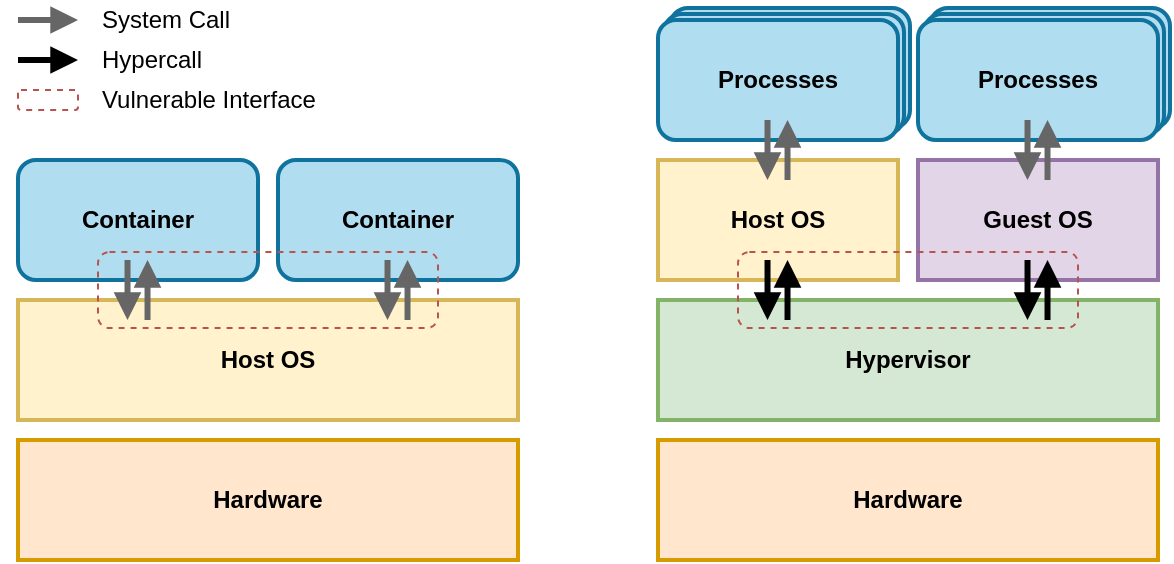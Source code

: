 <mxfile version="14.6.13" type="device"><diagram id="fEvu6F5P7jHHLodgAEn2" name="Page-1"><mxGraphModel dx="1585" dy="896" grid="1" gridSize="10" guides="1" tooltips="1" connect="1" arrows="1" fold="1" page="1" pageScale="1" pageWidth="850" pageHeight="1100" math="0" shadow="0"><root><mxCell id="0"/><mxCell id="1" parent="0"/><mxCell id="-LvvsfskL2CYFqQ-UWIk-43" value="Processes" style="rounded=1;whiteSpace=wrap;html=1;fillColor=#b1ddf0;strokeColor=#10739e;fontStyle=1;strokeWidth=2;" vertex="1" parent="1"><mxGeometry x="446" y="44" width="120" height="60" as="geometry"/></mxCell><mxCell id="-LvvsfskL2CYFqQ-UWIk-42" value="Processes" style="rounded=1;whiteSpace=wrap;html=1;fillColor=#b1ddf0;strokeColor=#10739e;fontStyle=1;strokeWidth=2;" vertex="1" parent="1"><mxGeometry x="443" y="47" width="120" height="60" as="geometry"/></mxCell><mxCell id="-LvvsfskL2CYFqQ-UWIk-1" value="Container" style="rounded=1;whiteSpace=wrap;html=1;fillColor=#b1ddf0;strokeColor=#10739e;fontStyle=1;strokeWidth=2;" vertex="1" parent="1"><mxGeometry x="120" y="120" width="120" height="60" as="geometry"/></mxCell><mxCell id="-LvvsfskL2CYFqQ-UWIk-2" value="Host OS" style="rounded=0;whiteSpace=wrap;html=1;fillColor=#fff2cc;strokeColor=#d6b656;strokeWidth=2;fontStyle=1" vertex="1" parent="1"><mxGeometry x="120" y="190" width="250" height="60" as="geometry"/></mxCell><mxCell id="-LvvsfskL2CYFqQ-UWIk-3" value="Container" style="rounded=1;whiteSpace=wrap;html=1;fillColor=#b1ddf0;strokeColor=#10739e;fontStyle=1;strokeWidth=2;" vertex="1" parent="1"><mxGeometry x="250" y="120" width="120" height="60" as="geometry"/></mxCell><mxCell id="-LvvsfskL2CYFqQ-UWIk-4" value="Host OS" style="rounded=0;whiteSpace=wrap;html=1;fontFamily=Helvetica;fontSize=12;fontColor=#000000;align=center;strokeColor=#d6b656;strokeWidth=2;fillColor=#fff2cc;fontStyle=1" vertex="1" parent="1"><mxGeometry x="440" y="120" width="120" height="60" as="geometry"/></mxCell><mxCell id="-LvvsfskL2CYFqQ-UWIk-5" value="Hypervisor" style="rounded=0;whiteSpace=wrap;html=1;fillColor=#d5e8d4;strokeColor=#82b366;strokeWidth=2;fontStyle=1" vertex="1" parent="1"><mxGeometry x="440" y="190" width="250" height="60" as="geometry"/></mxCell><mxCell id="-LvvsfskL2CYFqQ-UWIk-6" value="Guest OS" style="rounded=0;whiteSpace=wrap;html=1;fontFamily=Helvetica;fontSize=12;fontColor=#000000;align=center;strokeColor=#9673a6;strokeWidth=2;fillColor=#e1d5e7;fontStyle=1" vertex="1" parent="1"><mxGeometry x="570" y="120" width="120" height="60" as="geometry"/></mxCell><mxCell id="-LvvsfskL2CYFqQ-UWIk-7" value="Processes" style="rounded=1;whiteSpace=wrap;html=1;fillColor=#b1ddf0;strokeColor=#10739e;fontStyle=1;strokeWidth=2;" vertex="1" parent="1"><mxGeometry x="440" y="50" width="120" height="60" as="geometry"/></mxCell><mxCell id="-LvvsfskL2CYFqQ-UWIk-12" value="" style="endArrow=block;html=1;strokeWidth=3;fillColor=#f5f5f5;strokeColor=#666666;endFill=1;" edge="1" parent="1"><mxGeometry width="50" height="50" relative="1" as="geometry"><mxPoint x="174.76" y="170" as="sourcePoint"/><mxPoint x="174.76" y="200" as="targetPoint"/></mxGeometry></mxCell><mxCell id="-LvvsfskL2CYFqQ-UWIk-13" value="" style="endArrow=none;html=1;startArrow=block;startFill=1;endFill=0;strokeWidth=3;fillColor=#f5f5f5;strokeColor=#666666;" edge="1" parent="1"><mxGeometry width="50" height="50" relative="1" as="geometry"><mxPoint x="184.76" y="170" as="sourcePoint"/><mxPoint x="184.76" y="200" as="targetPoint"/></mxGeometry></mxCell><mxCell id="-LvvsfskL2CYFqQ-UWIk-16" value="" style="endArrow=block;html=1;strokeWidth=3;fillColor=#f5f5f5;strokeColor=#666666;endFill=1;" edge="1" parent="1"><mxGeometry width="50" height="50" relative="1" as="geometry"><mxPoint x="304.76" y="170" as="sourcePoint"/><mxPoint x="304.76" y="200" as="targetPoint"/></mxGeometry></mxCell><mxCell id="-LvvsfskL2CYFqQ-UWIk-17" value="" style="endArrow=none;html=1;startArrow=block;startFill=1;endFill=0;strokeWidth=3;fillColor=#f5f5f5;strokeColor=#666666;" edge="1" parent="1"><mxGeometry width="50" height="50" relative="1" as="geometry"><mxPoint x="314.76" y="170" as="sourcePoint"/><mxPoint x="314.76" y="200" as="targetPoint"/></mxGeometry></mxCell><mxCell id="-LvvsfskL2CYFqQ-UWIk-18" value="" style="endArrow=block;html=1;strokeWidth=3;endFill=1;" edge="1" parent="1"><mxGeometry width="50" height="50" relative="1" as="geometry"><mxPoint x="494.76" y="170" as="sourcePoint"/><mxPoint x="494.76" y="200" as="targetPoint"/></mxGeometry></mxCell><mxCell id="-LvvsfskL2CYFqQ-UWIk-19" value="" style="endArrow=none;html=1;startArrow=block;startFill=1;endFill=0;strokeWidth=3;" edge="1" parent="1"><mxGeometry width="50" height="50" relative="1" as="geometry"><mxPoint x="504.76" y="170" as="sourcePoint"/><mxPoint x="504.76" y="200" as="targetPoint"/></mxGeometry></mxCell><mxCell id="-LvvsfskL2CYFqQ-UWIk-20" value="" style="endArrow=block;html=1;strokeWidth=3;endFill=1;" edge="1" parent="1"><mxGeometry width="50" height="50" relative="1" as="geometry"><mxPoint x="624.76" y="170" as="sourcePoint"/><mxPoint x="624.76" y="200" as="targetPoint"/></mxGeometry></mxCell><mxCell id="-LvvsfskL2CYFqQ-UWIk-21" value="" style="endArrow=none;html=1;startArrow=block;startFill=1;endFill=0;strokeWidth=3;" edge="1" parent="1"><mxGeometry width="50" height="50" relative="1" as="geometry"><mxPoint x="634.76" y="170" as="sourcePoint"/><mxPoint x="634.76" y="200" as="targetPoint"/></mxGeometry></mxCell><mxCell id="-LvvsfskL2CYFqQ-UWIk-24" value="" style="endArrow=block;html=1;strokeWidth=3;fillColor=#f5f5f5;strokeColor=#666666;endFill=1;" edge="1" parent="1"><mxGeometry width="50" height="50" relative="1" as="geometry"><mxPoint x="494.76" y="100.0" as="sourcePoint"/><mxPoint x="494.76" y="130" as="targetPoint"/></mxGeometry></mxCell><mxCell id="-LvvsfskL2CYFqQ-UWIk-25" value="" style="endArrow=none;html=1;startArrow=block;startFill=1;endFill=0;strokeWidth=3;fillColor=#f5f5f5;strokeColor=#666666;" edge="1" parent="1"><mxGeometry width="50" height="50" relative="1" as="geometry"><mxPoint x="504.76" y="100.0" as="sourcePoint"/><mxPoint x="504.76" y="130" as="targetPoint"/></mxGeometry></mxCell><mxCell id="-LvvsfskL2CYFqQ-UWIk-26" value="Hardware" style="rounded=0;whiteSpace=wrap;html=1;fillColor=#ffe6cc;strokeColor=#d79b00;strokeWidth=2;fontStyle=1" vertex="1" parent="1"><mxGeometry x="120" y="260" width="250" height="60" as="geometry"/></mxCell><mxCell id="-LvvsfskL2CYFqQ-UWIk-27" value="Hardware" style="rounded=0;whiteSpace=wrap;html=1;fillColor=#ffe6cc;strokeColor=#d79b00;strokeWidth=2;fontStyle=1" vertex="1" parent="1"><mxGeometry x="440" y="260" width="250" height="60" as="geometry"/></mxCell><mxCell id="-LvvsfskL2CYFqQ-UWIk-28" value="" style="rounded=1;whiteSpace=wrap;html=1;strokeWidth=1;dashed=1;strokeColor=#b85450;fillColor=none;" vertex="1" parent="1"><mxGeometry x="160" y="166" width="170" height="38" as="geometry"/></mxCell><mxCell id="-LvvsfskL2CYFqQ-UWIk-32" value="" style="endArrow=block;html=1;strokeWidth=3;fillColor=#f5f5f5;strokeColor=#666666;endFill=1;" edge="1" parent="1"><mxGeometry width="50" height="50" relative="1" as="geometry"><mxPoint x="120.0" y="50.0" as="sourcePoint"/><mxPoint x="150" y="50" as="targetPoint"/></mxGeometry></mxCell><mxCell id="-LvvsfskL2CYFqQ-UWIk-33" value="" style="endArrow=block;html=1;strokeWidth=3;endFill=1;" edge="1" parent="1"><mxGeometry width="50" height="50" relative="1" as="geometry"><mxPoint x="120.0" y="70" as="sourcePoint"/><mxPoint x="150" y="70" as="targetPoint"/></mxGeometry></mxCell><mxCell id="-LvvsfskL2CYFqQ-UWIk-35" value="System Call" style="text;html=1;align=left;verticalAlign=middle;resizable=0;points=[];autosize=1;strokeColor=none;" vertex="1" parent="1"><mxGeometry x="160" y="40" width="80" height="20" as="geometry"/></mxCell><mxCell id="-LvvsfskL2CYFqQ-UWIk-36" value="Hypercall" style="text;html=1;align=left;verticalAlign=middle;resizable=0;points=[];autosize=1;strokeColor=none;" vertex="1" parent="1"><mxGeometry x="160" y="60" width="70" height="20" as="geometry"/></mxCell><mxCell id="-LvvsfskL2CYFqQ-UWIk-37" value="Vulnerable Interface" style="text;html=1;align=left;verticalAlign=middle;resizable=0;points=[];autosize=1;strokeColor=none;" vertex="1" parent="1"><mxGeometry x="160" y="80" width="120" height="20" as="geometry"/></mxCell><mxCell id="-LvvsfskL2CYFqQ-UWIk-39" value="" style="rounded=1;whiteSpace=wrap;html=1;dashed=1;strokeWidth=1;align=left;strokeColor=#b85450;fillColor=none;" vertex="1" parent="1"><mxGeometry x="120" y="85" width="30" height="10" as="geometry"/></mxCell><mxCell id="-LvvsfskL2CYFqQ-UWIk-40" value="" style="rounded=1;whiteSpace=wrap;html=1;strokeWidth=1;dashed=1;strokeColor=#b85450;fillColor=none;" vertex="1" parent="1"><mxGeometry x="480" y="166" width="170" height="38" as="geometry"/></mxCell><mxCell id="-LvvsfskL2CYFqQ-UWIk-46" value="Processes" style="rounded=1;whiteSpace=wrap;html=1;fillColor=#b1ddf0;strokeColor=#10739e;fontStyle=1;strokeWidth=2;" vertex="1" parent="1"><mxGeometry x="576" y="44" width="120" height="60" as="geometry"/></mxCell><mxCell id="-LvvsfskL2CYFqQ-UWIk-47" value="Processes" style="rounded=1;whiteSpace=wrap;html=1;fillColor=#b1ddf0;strokeColor=#10739e;fontStyle=1;strokeWidth=2;" vertex="1" parent="1"><mxGeometry x="573" y="47" width="120" height="60" as="geometry"/></mxCell><mxCell id="-LvvsfskL2CYFqQ-UWIk-48" value="Processes" style="rounded=1;whiteSpace=wrap;html=1;fillColor=#b1ddf0;strokeColor=#10739e;fontStyle=1;strokeWidth=2;" vertex="1" parent="1"><mxGeometry x="570" y="50" width="120" height="60" as="geometry"/></mxCell><mxCell id="-LvvsfskL2CYFqQ-UWIk-22" value="" style="endArrow=block;html=1;strokeWidth=3;fillColor=#f5f5f5;strokeColor=#666666;endFill=1;" edge="1" parent="1"><mxGeometry width="50" height="50" relative="1" as="geometry"><mxPoint x="624.76" y="100" as="sourcePoint"/><mxPoint x="624.76" y="130" as="targetPoint"/></mxGeometry></mxCell><mxCell id="-LvvsfskL2CYFqQ-UWIk-23" value="" style="endArrow=none;html=1;startArrow=block;startFill=1;endFill=0;strokeWidth=3;fillColor=#f5f5f5;strokeColor=#666666;" edge="1" parent="1"><mxGeometry width="50" height="50" relative="1" as="geometry"><mxPoint x="634.76" y="100" as="sourcePoint"/><mxPoint x="634.76" y="130" as="targetPoint"/></mxGeometry></mxCell></root></mxGraphModel></diagram></mxfile>